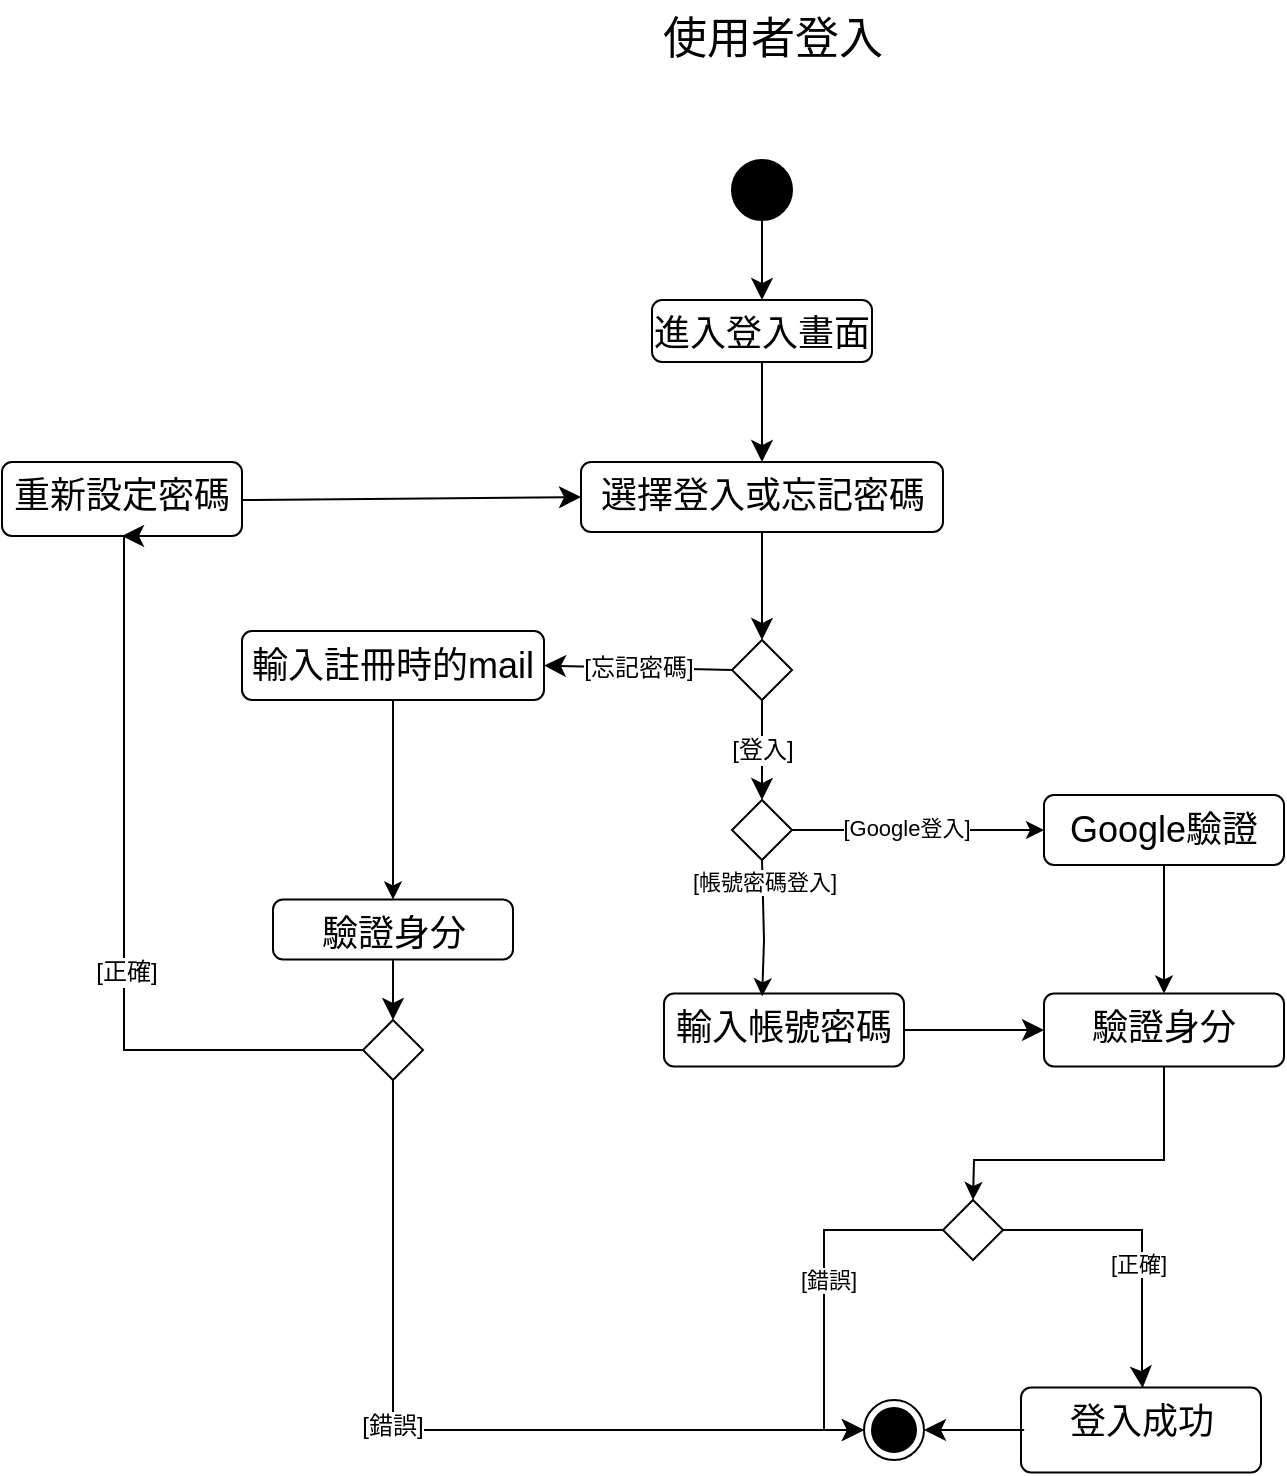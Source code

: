 <mxfile version="24.7.17" pages="2">
  <diagram name="使用者登入活動圖 (新)" id="bW6Ci9r2vK4AjPyaEHrU">
    <mxGraphModel grid="1" page="1" gridSize="10" guides="1" tooltips="1" connect="1" arrows="1" fold="1" pageScale="1" pageWidth="1169" pageHeight="826" background="none" math="0" shadow="0">
      <root>
        <mxCell id="IRmKno-1lxKD31Of2SCh-0" />
        <mxCell id="IRmKno-1lxKD31Of2SCh-1" parent="IRmKno-1lxKD31Of2SCh-0" />
        <mxCell id="IRmKno-1lxKD31Of2SCh-2" value="" style="ellipse;fillColor=strokeColor;html=1;" parent="IRmKno-1lxKD31Of2SCh-1" vertex="1">
          <mxGeometry x="454" y="210" width="30" height="30" as="geometry" />
        </mxCell>
        <mxCell id="IRmKno-1lxKD31Of2SCh-3" value="" style="endArrow=classic;html=1;rounded=0;fontSize=12;startSize=8;endSize=8;curved=1;exitX=0.5;exitY=1;exitDx=0;exitDy=0;" parent="IRmKno-1lxKD31Of2SCh-1" source="IRmKno-1lxKD31Of2SCh-2" edge="1">
          <mxGeometry width="50" height="50" relative="1" as="geometry">
            <mxPoint x="494" y="600" as="sourcePoint" />
            <mxPoint x="469" y="280" as="targetPoint" />
          </mxGeometry>
        </mxCell>
        <mxCell id="IRmKno-1lxKD31Of2SCh-4" value="&lt;span style=&quot;font-size: 18px;&quot;&gt;進入&lt;/span&gt;&lt;span style=&quot;font-size: 18px; background-color: initial;&quot;&gt;登入畫面&lt;/span&gt;" style="html=1;align=center;verticalAlign=top;rounded=1;absoluteArcSize=1;arcSize=10;dashed=0;whiteSpace=wrap;" parent="IRmKno-1lxKD31Of2SCh-1" vertex="1">
          <mxGeometry x="414" y="280" width="110" height="31" as="geometry" />
        </mxCell>
        <mxCell id="IRmKno-1lxKD31Of2SCh-5" value="" style="endArrow=classic;html=1;rounded=0;fontSize=12;startSize=8;endSize=8;curved=1;exitX=0.5;exitY=1;exitDx=0;exitDy=0;" parent="IRmKno-1lxKD31Of2SCh-1" source="IRmKno-1lxKD31Of2SCh-4" edge="1">
          <mxGeometry width="50" height="50" relative="1" as="geometry">
            <mxPoint x="494" y="581" as="sourcePoint" />
            <mxPoint x="469" y="361" as="targetPoint" />
          </mxGeometry>
        </mxCell>
        <mxCell id="IRmKno-1lxKD31Of2SCh-6" value="&lt;font style=&quot;font-size: 22px;&quot;&gt;使用者登入&lt;/font&gt;" style="text;html=1;align=center;verticalAlign=middle;resizable=0;points=[];autosize=1;strokeColor=none;fillColor=none;fontSize=16;" parent="IRmKno-1lxKD31Of2SCh-1" vertex="1">
          <mxGeometry x="409" y="130" width="130" height="40" as="geometry" />
        </mxCell>
        <mxCell id="IRmKno-1lxKD31Of2SCh-7" value="&lt;span style=&quot;font-size: 18px;&quot;&gt;選擇登入或&lt;/span&gt;&lt;span style=&quot;font-size: 18px; background-color: initial;&quot;&gt;忘記密碼&lt;/span&gt;" style="html=1;align=center;verticalAlign=top;rounded=1;absoluteArcSize=1;arcSize=10;dashed=0;whiteSpace=wrap;" parent="IRmKno-1lxKD31Of2SCh-1" vertex="1">
          <mxGeometry x="378.5" y="361" width="181" height="35" as="geometry" />
        </mxCell>
        <mxCell id="IRmKno-1lxKD31Of2SCh-8" value="" style="endArrow=classic;html=1;rounded=0;fontSize=12;startSize=8;endSize=8;curved=1;exitX=0.5;exitY=1;exitDx=0;exitDy=0;" parent="IRmKno-1lxKD31Of2SCh-1" source="IRmKno-1lxKD31Of2SCh-7" edge="1">
          <mxGeometry width="50" height="50" relative="1" as="geometry">
            <mxPoint x="699" y="455.58" as="sourcePoint" />
            <mxPoint x="469" y="450" as="targetPoint" />
          </mxGeometry>
        </mxCell>
        <mxCell id="IRmKno-1lxKD31Of2SCh-9" value="" style="rhombus;" parent="IRmKno-1lxKD31Of2SCh-1" vertex="1">
          <mxGeometry x="454" y="450" width="30" height="30" as="geometry" />
        </mxCell>
        <mxCell id="IRmKno-1lxKD31Of2SCh-10" value="" style="endArrow=classic;html=1;rounded=0;fontSize=12;startSize=8;endSize=8;curved=1;exitX=0;exitY=0.5;exitDx=0;exitDy=0;entryX=1;entryY=0.5;entryDx=0;entryDy=0;" parent="IRmKno-1lxKD31Of2SCh-1" source="IRmKno-1lxKD31Of2SCh-9" target="IRmKno-1lxKD31Of2SCh-12" edge="1">
          <mxGeometry relative="1" as="geometry">
            <mxPoint x="374" y="560" as="sourcePoint" />
            <mxPoint x="379" y="465" as="targetPoint" />
          </mxGeometry>
        </mxCell>
        <mxCell id="IRmKno-1lxKD31Of2SCh-11" value="[忘記密碼]" style="edgeLabel;resizable=0;html=1;fontSize=12;;align=center;verticalAlign=middle;" parent="IRmKno-1lxKD31Of2SCh-10" connectable="0" vertex="1">
          <mxGeometry relative="1" as="geometry" />
        </mxCell>
        <mxCell id="7hRgY-VzR9Ay2ovU3vOg-23" value="" style="edgeStyle=orthogonalEdgeStyle;rounded=0;orthogonalLoop=1;jettySize=auto;html=1;" edge="1" parent="IRmKno-1lxKD31Of2SCh-1" source="IRmKno-1lxKD31Of2SCh-12" target="IRmKno-1lxKD31Of2SCh-14">
          <mxGeometry relative="1" as="geometry" />
        </mxCell>
        <mxCell id="IRmKno-1lxKD31Of2SCh-12" value="&lt;span style=&quot;font-size: 18px;&quot;&gt;輸入註冊時&lt;/span&gt;&lt;span style=&quot;font-size: 18px; background-color: initial;&quot;&gt;的mail&lt;/span&gt;" style="html=1;align=center;verticalAlign=top;rounded=1;absoluteArcSize=1;arcSize=10;dashed=0;whiteSpace=wrap;" parent="IRmKno-1lxKD31Of2SCh-1" vertex="1">
          <mxGeometry x="209" y="445.5" width="151" height="34.5" as="geometry" />
        </mxCell>
        <mxCell id="IRmKno-1lxKD31Of2SCh-14" value="&lt;span style=&quot;font-size: 18px;&quot;&gt;驗證身分&lt;/span&gt;" style="html=1;align=center;verticalAlign=top;rounded=1;absoluteArcSize=1;arcSize=10;dashed=0;whiteSpace=wrap;" parent="IRmKno-1lxKD31Of2SCh-1" vertex="1">
          <mxGeometry x="224.5" y="579.75" width="120" height="30" as="geometry" />
        </mxCell>
        <mxCell id="IRmKno-1lxKD31Of2SCh-15" value="" style="endArrow=classic;html=1;rounded=0;fontSize=12;startSize=8;endSize=8;curved=1;exitX=0.5;exitY=1;exitDx=0;exitDy=0;entryX=0.5;entryY=0;entryDx=0;entryDy=0;" parent="IRmKno-1lxKD31Of2SCh-1" source="IRmKno-1lxKD31Of2SCh-14" edge="1" target="IRmKno-1lxKD31Of2SCh-16">
          <mxGeometry width="50" height="50" relative="1" as="geometry">
            <mxPoint x="199" y="730" as="sourcePoint" />
            <mxPoint x="149" y="550" as="targetPoint" />
          </mxGeometry>
        </mxCell>
        <mxCell id="IRmKno-1lxKD31Of2SCh-16" value="" style="rhombus;" parent="IRmKno-1lxKD31Of2SCh-1" vertex="1">
          <mxGeometry x="269.5" y="640" width="30" height="30" as="geometry" />
        </mxCell>
        <mxCell id="IRmKno-1lxKD31Of2SCh-17" value="" style="edgeStyle=segmentEdgeStyle;endArrow=classic;html=1;curved=0;rounded=0;endSize=8;startSize=8;sourcePerimeterSpacing=0;targetPerimeterSpacing=0;fontSize=12;exitX=0.5;exitY=1;exitDx=0;exitDy=0;entryX=0;entryY=0.5;entryDx=0;entryDy=0;" parent="IRmKno-1lxKD31Of2SCh-1" source="IRmKno-1lxKD31Of2SCh-16" target="IRmKno-1lxKD31Of2SCh-34" edge="1">
          <mxGeometry width="140" relative="1" as="geometry">
            <mxPoint x="400" y="877" as="sourcePoint" />
            <mxPoint x="434.0" y="760" as="targetPoint" />
            <Array as="points">
              <mxPoint x="285" y="845" />
            </Array>
          </mxGeometry>
        </mxCell>
        <mxCell id="IRmKno-1lxKD31Of2SCh-18" value="[錯誤]" style="edgeLabel;html=1;align=center;verticalAlign=middle;resizable=0;points=[];fontSize=12;" parent="IRmKno-1lxKD31Of2SCh-17" connectable="0" vertex="1">
          <mxGeometry x="-0.16" y="-1" relative="1" as="geometry">
            <mxPoint as="offset" />
          </mxGeometry>
        </mxCell>
        <mxCell id="IRmKno-1lxKD31Of2SCh-19" value="&lt;span style=&quot;font-size: 18px;&quot;&gt;重新&lt;/span&gt;&lt;span style=&quot;font-size: 18px; background-color: initial;&quot;&gt;設定密碼&lt;/span&gt;" style="html=1;align=center;verticalAlign=top;rounded=1;absoluteArcSize=1;arcSize=10;dashed=0;whiteSpace=wrap;" parent="IRmKno-1lxKD31Of2SCh-1" vertex="1">
          <mxGeometry x="89" y="361" width="120" height="37" as="geometry" />
        </mxCell>
        <mxCell id="IRmKno-1lxKD31Of2SCh-20" value="" style="edgeStyle=segmentEdgeStyle;endArrow=classic;html=1;curved=0;rounded=0;endSize=8;startSize=8;sourcePerimeterSpacing=0;targetPerimeterSpacing=0;fontSize=12;exitX=0;exitY=0.5;exitDx=0;exitDy=0;entryX=0.5;entryY=1;entryDx=0;entryDy=0;" parent="IRmKno-1lxKD31Of2SCh-1" source="IRmKno-1lxKD31Of2SCh-16" target="IRmKno-1lxKD31Of2SCh-19" edge="1">
          <mxGeometry width="140" relative="1" as="geometry">
            <mxPoint x="-81" y="564.5" as="sourcePoint" />
            <mxPoint x="110" y="400" as="targetPoint" />
            <Array as="points">
              <mxPoint x="150" y="655" />
              <mxPoint x="150" y="398" />
            </Array>
          </mxGeometry>
        </mxCell>
        <mxCell id="IRmKno-1lxKD31Of2SCh-21" value="[正確]" style="edgeLabel;html=1;align=center;verticalAlign=middle;resizable=0;points=[];fontSize=12;" parent="IRmKno-1lxKD31Of2SCh-20" connectable="0" vertex="1">
          <mxGeometry x="-0.16" y="-1" relative="1" as="geometry">
            <mxPoint as="offset" />
          </mxGeometry>
        </mxCell>
        <mxCell id="IRmKno-1lxKD31Of2SCh-22" value="" style="endArrow=classic;html=1;rounded=0;fontSize=12;startSize=8;endSize=8;curved=1;entryX=0;entryY=0.5;entryDx=0;entryDy=0;" parent="IRmKno-1lxKD31Of2SCh-1" target="IRmKno-1lxKD31Of2SCh-7" edge="1">
          <mxGeometry width="50" height="50" relative="1" as="geometry">
            <mxPoint x="209" y="380" as="sourcePoint" />
            <mxPoint x="259" y="330" as="targetPoint" />
          </mxGeometry>
        </mxCell>
        <mxCell id="IRmKno-1lxKD31Of2SCh-23" value="" style="endArrow=classic;html=1;rounded=0;fontSize=12;startSize=8;endSize=8;curved=1;exitX=0.5;exitY=1;exitDx=0;exitDy=0;entryX=0.5;entryY=0;entryDx=0;entryDy=0;" parent="IRmKno-1lxKD31Of2SCh-1" source="IRmKno-1lxKD31Of2SCh-9" edge="1" target="e-2MvO-mP0tPNGJkLi_2-0">
          <mxGeometry relative="1" as="geometry">
            <mxPoint x="470" y="500" as="sourcePoint" />
            <mxPoint x="555" y="500" as="targetPoint" />
          </mxGeometry>
        </mxCell>
        <mxCell id="IRmKno-1lxKD31Of2SCh-24" value="[登入]" style="edgeLabel;resizable=0;html=1;fontSize=12;;align=center;verticalAlign=middle;" parent="IRmKno-1lxKD31Of2SCh-23" connectable="0" vertex="1">
          <mxGeometry relative="1" as="geometry" />
        </mxCell>
        <mxCell id="IRmKno-1lxKD31Of2SCh-27" value="&lt;span style=&quot;font-size: 18px;&quot;&gt;輸入&lt;/span&gt;&lt;span style=&quot;font-size: 18px; background-color: initial;&quot;&gt;帳號密碼&lt;/span&gt;" style="html=1;align=center;verticalAlign=top;rounded=1;absoluteArcSize=1;arcSize=10;dashed=0;whiteSpace=wrap;" parent="IRmKno-1lxKD31Of2SCh-1" vertex="1">
          <mxGeometry x="420" y="626.75" width="120" height="36.5" as="geometry" />
        </mxCell>
        <mxCell id="IRmKno-1lxKD31Of2SCh-32" value="&lt;span style=&quot;font-size: 18px;&quot;&gt;登入成功&lt;/span&gt;" style="html=1;align=center;verticalAlign=top;rounded=1;absoluteArcSize=1;arcSize=10;dashed=0;whiteSpace=wrap;" vertex="1" parent="IRmKno-1lxKD31Of2SCh-1">
          <mxGeometry x="598.5" y="823.75" width="120" height="42.5" as="geometry" />
        </mxCell>
        <mxCell id="IRmKno-1lxKD31Of2SCh-33" value="" style="endArrow=classic;html=1;rounded=0;fontSize=12;startSize=8;endSize=8;curved=1;exitX=0.013;exitY=0.5;exitDx=0;exitDy=0;entryX=1;entryY=0.5;entryDx=0;entryDy=0;exitPerimeter=0;" edge="1" parent="IRmKno-1lxKD31Of2SCh-1" source="IRmKno-1lxKD31Of2SCh-32" target="IRmKno-1lxKD31Of2SCh-34">
          <mxGeometry width="50" height="50" relative="1" as="geometry">
            <mxPoint x="598.5" y="850" as="sourcePoint" />
            <mxPoint x="598.5" y="887.5" as="targetPoint" />
          </mxGeometry>
        </mxCell>
        <mxCell id="IRmKno-1lxKD31Of2SCh-34" value="" style="ellipse;html=1;shape=endState;fillColor=strokeColor;" vertex="1" parent="IRmKno-1lxKD31Of2SCh-1">
          <mxGeometry x="520" y="830" width="30" height="30" as="geometry" />
        </mxCell>
        <mxCell id="e-2MvO-mP0tPNGJkLi_2-0" value="" style="rhombus;" vertex="1" parent="IRmKno-1lxKD31Of2SCh-1">
          <mxGeometry x="454" y="530" width="30" height="30" as="geometry" />
        </mxCell>
        <mxCell id="e-2MvO-mP0tPNGJkLi_2-1" value="" style="endArrow=classic;html=1;rounded=0;exitX=1;exitY=0.5;exitDx=0;exitDy=0;entryX=0;entryY=0.5;entryDx=0;entryDy=0;" edge="1" parent="IRmKno-1lxKD31Of2SCh-1" source="e-2MvO-mP0tPNGJkLi_2-0" target="e-2MvO-mP0tPNGJkLi_2-6">
          <mxGeometry width="50" height="50" relative="1" as="geometry">
            <mxPoint x="599" y="465.05" as="sourcePoint" />
            <mxPoint x="633.81" y="403.25" as="targetPoint" />
            <Array as="points">
              <mxPoint x="520" y="545" />
            </Array>
          </mxGeometry>
        </mxCell>
        <mxCell id="e-2MvO-mP0tPNGJkLi_2-2" value="[Google登入]" style="edgeLabel;html=1;align=center;verticalAlign=middle;resizable=0;points=[];" connectable="0" vertex="1" parent="e-2MvO-mP0tPNGJkLi_2-1">
          <mxGeometry x="-0.434" relative="1" as="geometry">
            <mxPoint x="21" y="-1" as="offset" />
          </mxGeometry>
        </mxCell>
        <mxCell id="e-2MvO-mP0tPNGJkLi_2-3" value="" style="endArrow=classic;html=1;rounded=0;exitX=0.5;exitY=1;exitDx=0;exitDy=0;entryX=0.409;entryY=0.038;entryDx=0;entryDy=0;entryPerimeter=0;" edge="1" parent="IRmKno-1lxKD31Of2SCh-1" source="e-2MvO-mP0tPNGJkLi_2-0" target="IRmKno-1lxKD31Of2SCh-27">
          <mxGeometry width="50" height="50" relative="1" as="geometry">
            <mxPoint x="583" y="559" as="sourcePoint" />
            <mxPoint x="629" y="510" as="targetPoint" />
            <Array as="points">
              <mxPoint x="470" y="600" />
            </Array>
          </mxGeometry>
        </mxCell>
        <mxCell id="e-2MvO-mP0tPNGJkLi_2-5" value="[帳號密碼登入]" style="edgeLabel;html=1;align=center;verticalAlign=middle;resizable=0;points=[];" connectable="0" vertex="1" parent="e-2MvO-mP0tPNGJkLi_2-3">
          <mxGeometry x="-0.671" relative="1" as="geometry">
            <mxPoint as="offset" />
          </mxGeometry>
        </mxCell>
        <mxCell id="e-2MvO-mP0tPNGJkLi_2-6" value="&lt;span style=&quot;font-size: 18px;&quot;&gt;Google驗證&lt;/span&gt;" style="html=1;align=center;verticalAlign=top;rounded=1;absoluteArcSize=1;arcSize=10;dashed=0;whiteSpace=wrap;" vertex="1" parent="IRmKno-1lxKD31Of2SCh-1">
          <mxGeometry x="610" y="527.5" width="120" height="35" as="geometry" />
        </mxCell>
        <mxCell id="7hRgY-VzR9Ay2ovU3vOg-1" value="" style="rhombus;" vertex="1" parent="IRmKno-1lxKD31Of2SCh-1">
          <mxGeometry x="559.5" y="730" width="30" height="30" as="geometry" />
        </mxCell>
        <mxCell id="7hRgY-VzR9Ay2ovU3vOg-9" value="" style="edgeStyle=segmentEdgeStyle;endArrow=classic;html=1;curved=0;rounded=0;endSize=8;startSize=8;sourcePerimeterSpacing=0;targetPerimeterSpacing=0;entryX=0;entryY=0.5;entryDx=0;entryDy=0;exitX=1;exitY=0.5;exitDx=0;exitDy=0;" edge="1" parent="IRmKno-1lxKD31Of2SCh-1" source="IRmKno-1lxKD31Of2SCh-27" target="7hRgY-VzR9Ay2ovU3vOg-17">
          <mxGeometry width="100" relative="1" as="geometry">
            <mxPoint x="752" y="617" as="sourcePoint" />
            <mxPoint x="799" y="480" as="targetPoint" />
            <Array as="points">
              <mxPoint x="610" y="645" />
            </Array>
          </mxGeometry>
        </mxCell>
        <mxCell id="7hRgY-VzR9Ay2ovU3vOg-10" value="" style="edgeStyle=segmentEdgeStyle;endArrow=classic;html=1;curved=0;rounded=0;endSize=8;startSize=8;sourcePerimeterSpacing=0;targetPerimeterSpacing=0;exitX=1;exitY=0.5;exitDx=0;exitDy=0;entryX=0.507;entryY=0.005;entryDx=0;entryDy=0;entryPerimeter=0;" edge="1" parent="IRmKno-1lxKD31Of2SCh-1" source="7hRgY-VzR9Ay2ovU3vOg-1" target="IRmKno-1lxKD31Of2SCh-32">
          <mxGeometry width="100" relative="1" as="geometry">
            <mxPoint x="598.5" y="745.25" as="sourcePoint" />
            <mxPoint x="710" y="800" as="targetPoint" />
            <Array as="points">
              <mxPoint x="659" y="745" />
              <mxPoint x="659" y="820" />
              <mxPoint x="659" y="820" />
            </Array>
          </mxGeometry>
        </mxCell>
        <mxCell id="7hRgY-VzR9Ay2ovU3vOg-12" value="[正確]" style="edgeLabel;html=1;align=center;verticalAlign=middle;resizable=0;points=[];" connectable="0" vertex="1" parent="7hRgY-VzR9Ay2ovU3vOg-10">
          <mxGeometry x="0.165" y="-2" relative="1" as="geometry">
            <mxPoint as="offset" />
          </mxGeometry>
        </mxCell>
        <mxCell id="7hRgY-VzR9Ay2ovU3vOg-17" value="&lt;span style=&quot;font-size: 18px;&quot;&gt;驗證身分&lt;/span&gt;" style="html=1;align=center;verticalAlign=top;rounded=1;absoluteArcSize=1;arcSize=10;dashed=0;whiteSpace=wrap;" vertex="1" parent="IRmKno-1lxKD31Of2SCh-1">
          <mxGeometry x="610" y="626.75" width="120" height="36.5" as="geometry" />
        </mxCell>
        <mxCell id="7hRgY-VzR9Ay2ovU3vOg-18" value="" style="endArrow=classic;html=1;rounded=0;entryX=0.5;entryY=0;entryDx=0;entryDy=0;exitX=0.5;exitY=1;exitDx=0;exitDy=0;" edge="1" parent="IRmKno-1lxKD31Of2SCh-1" source="e-2MvO-mP0tPNGJkLi_2-6" target="7hRgY-VzR9Ay2ovU3vOg-17">
          <mxGeometry width="50" height="50" relative="1" as="geometry">
            <mxPoint x="823.5" y="462" as="sourcePoint" />
            <mxPoint x="873.5" y="412" as="targetPoint" />
          </mxGeometry>
        </mxCell>
        <mxCell id="7hRgY-VzR9Ay2ovU3vOg-19" value="" style="endArrow=classic;html=1;rounded=0;exitX=0.5;exitY=1;exitDx=0;exitDy=0;entryX=0.5;entryY=0;entryDx=0;entryDy=0;" edge="1" parent="IRmKno-1lxKD31Of2SCh-1" source="7hRgY-VzR9Ay2ovU3vOg-17" target="7hRgY-VzR9Ay2ovU3vOg-1">
          <mxGeometry width="50" height="50" relative="1" as="geometry">
            <mxPoint x="671.75" y="690" as="sourcePoint" />
            <mxPoint x="570" y="710" as="targetPoint" />
            <Array as="points">
              <mxPoint x="670" y="710" />
              <mxPoint x="575" y="710" />
            </Array>
          </mxGeometry>
        </mxCell>
        <mxCell id="7hRgY-VzR9Ay2ovU3vOg-20" value="" style="edgeStyle=segmentEdgeStyle;endArrow=classic;html=1;curved=0;rounded=0;endSize=8;startSize=8;sourcePerimeterSpacing=0;targetPerimeterSpacing=0;entryX=0;entryY=0.5;entryDx=0;entryDy=0;" edge="1" parent="IRmKno-1lxKD31Of2SCh-1" target="IRmKno-1lxKD31Of2SCh-34">
          <mxGeometry width="100" relative="1" as="geometry">
            <mxPoint x="560" y="745" as="sourcePoint" />
            <mxPoint x="301.5" y="654.25" as="targetPoint" />
            <Array as="points">
              <mxPoint x="500" y="745" />
              <mxPoint x="500" y="845" />
            </Array>
          </mxGeometry>
        </mxCell>
        <mxCell id="7hRgY-VzR9Ay2ovU3vOg-21" value="[錯誤]" style="edgeLabel;html=1;align=center;verticalAlign=middle;resizable=0;points=[];" connectable="0" vertex="1" parent="7hRgY-VzR9Ay2ovU3vOg-20">
          <mxGeometry x="-0.061" y="2" relative="1" as="geometry">
            <mxPoint as="offset" />
          </mxGeometry>
        </mxCell>
      </root>
    </mxGraphModel>
  </diagram>
  <diagram name="使用者註冊活動圖" id="xk3s4cjPioBTT8p6njSb">
    <mxGraphModel grid="1" page="1" gridSize="10" guides="1" tooltips="1" connect="1" arrows="1" fold="1" pageScale="1" pageWidth="1169" pageHeight="826" background="none" math="0" shadow="0">
      <root>
        <mxCell id="yRLAEtPfdezK3DC8_HjQ-0" />
        <mxCell id="yRLAEtPfdezK3DC8_HjQ-1" parent="yRLAEtPfdezK3DC8_HjQ-0" />
        <mxCell id="yRLAEtPfdezK3DC8_HjQ-2" value="" style="ellipse;fillColor=strokeColor;html=1;" vertex="1" parent="yRLAEtPfdezK3DC8_HjQ-1">
          <mxGeometry x="490" y="200" width="30" height="30" as="geometry" />
        </mxCell>
        <mxCell id="yRLAEtPfdezK3DC8_HjQ-3" value="" style="endArrow=classic;html=1;rounded=0;fontSize=12;startSize=8;endSize=8;curved=1;exitX=0.5;exitY=1;exitDx=0;exitDy=0;" edge="1" parent="yRLAEtPfdezK3DC8_HjQ-1" source="yRLAEtPfdezK3DC8_HjQ-2">
          <mxGeometry width="50" height="50" relative="1" as="geometry">
            <mxPoint x="530" y="590" as="sourcePoint" />
            <mxPoint x="505" y="270" as="targetPoint" />
          </mxGeometry>
        </mxCell>
        <mxCell id="yRLAEtPfdezK3DC8_HjQ-4" value="&lt;span style=&quot;font-size: 18px;&quot;&gt;進入&lt;/span&gt;&lt;div&gt;&lt;span style=&quot;font-size: 18px;&quot;&gt;註冊畫面&lt;/span&gt;&lt;/div&gt;" style="html=1;align=center;verticalAlign=top;rounded=1;absoluteArcSize=1;arcSize=10;dashed=0;whiteSpace=wrap;" vertex="1" parent="yRLAEtPfdezK3DC8_HjQ-1">
          <mxGeometry x="450" y="270" width="110" height="50" as="geometry" />
        </mxCell>
        <mxCell id="yRLAEtPfdezK3DC8_HjQ-5" value="" style="endArrow=classic;html=1;rounded=0;fontSize=12;startSize=8;endSize=8;curved=1;exitX=0.5;exitY=1;exitDx=0;exitDy=0;" edge="1" parent="yRLAEtPfdezK3DC8_HjQ-1" source="yRLAEtPfdezK3DC8_HjQ-4">
          <mxGeometry width="50" height="50" relative="1" as="geometry">
            <mxPoint x="530" y="590" as="sourcePoint" />
            <mxPoint x="505" y="370" as="targetPoint" />
          </mxGeometry>
        </mxCell>
        <mxCell id="yRLAEtPfdezK3DC8_HjQ-8" value="&lt;span style=&quot;font-size: 18px;&quot;&gt;輸入&lt;/span&gt;&lt;div&gt;&lt;span style=&quot;font-size: 18px;&quot;&gt;會員資料&lt;/span&gt;&lt;/div&gt;" style="html=1;align=center;verticalAlign=top;rounded=1;absoluteArcSize=1;arcSize=10;dashed=0;whiteSpace=wrap;" vertex="1" parent="yRLAEtPfdezK3DC8_HjQ-1">
          <mxGeometry x="450" y="370" width="110" height="55" as="geometry" />
        </mxCell>
        <mxCell id="yRLAEtPfdezK3DC8_HjQ-12" value="&lt;font style=&quot;font-size: 22px;&quot;&gt;使用者註冊&lt;/font&gt;" style="text;html=1;align=center;verticalAlign=middle;resizable=0;points=[];autosize=1;strokeColor=none;fillColor=none;fontSize=16;" vertex="1" parent="yRLAEtPfdezK3DC8_HjQ-1">
          <mxGeometry x="450" y="150" width="130" height="40" as="geometry" />
        </mxCell>
        <mxCell id="yRLAEtPfdezK3DC8_HjQ-13" value="" style="endArrow=none;dashed=1;html=1;dashPattern=1 3;strokeWidth=2;rounded=0;fontSize=12;startSize=8;endSize=8;curved=1;entryX=1;entryY=0.5;entryDx=0;entryDy=0;exitX=0;exitY=0.5;exitDx=0;exitDy=0;exitPerimeter=0;" edge="1" parent="yRLAEtPfdezK3DC8_HjQ-1" source="yRLAEtPfdezK3DC8_HjQ-14" target="yRLAEtPfdezK3DC8_HjQ-8">
          <mxGeometry width="50" height="50" relative="1" as="geometry">
            <mxPoint x="570" y="540" as="sourcePoint" />
            <mxPoint x="570" y="490" as="targetPoint" />
          </mxGeometry>
        </mxCell>
        <mxCell id="yRLAEtPfdezK3DC8_HjQ-14" value="&lt;div&gt;使用者名稱&lt;/div&gt;信箱(帳號)&lt;div&gt;密碼&lt;/div&gt;" style="shape=note2;boundedLbl=1;whiteSpace=wrap;html=1;size=18;verticalAlign=top;align=center;" vertex="1" parent="yRLAEtPfdezK3DC8_HjQ-1">
          <mxGeometry x="640" y="357.5" width="120" height="80" as="geometry" />
        </mxCell>
        <mxCell id="yRLAEtPfdezK3DC8_HjQ-15" value="" style="endArrow=classic;html=1;rounded=0;fontSize=12;startSize=8;endSize=8;curved=1;exitX=0.5;exitY=1;exitDx=0;exitDy=0;entryX=0.5;entryY=0;entryDx=0;entryDy=0;" edge="1" parent="yRLAEtPfdezK3DC8_HjQ-1" source="yRLAEtPfdezK3DC8_HjQ-8" target="yRLAEtPfdezK3DC8_HjQ-16">
          <mxGeometry width="50" height="50" relative="1" as="geometry">
            <mxPoint x="370" y="570" as="sourcePoint" />
            <mxPoint x="335" y="550" as="targetPoint" />
          </mxGeometry>
        </mxCell>
        <mxCell id="yRLAEtPfdezK3DC8_HjQ-16" value="&lt;span style=&quot;font-size: 18px;&quot;&gt;驗證會員資料&lt;/span&gt;" style="html=1;align=center;verticalAlign=top;rounded=1;absoluteArcSize=1;arcSize=10;dashed=0;whiteSpace=wrap;" vertex="1" parent="yRLAEtPfdezK3DC8_HjQ-1">
          <mxGeometry x="450" y="500" width="110" height="40" as="geometry" />
        </mxCell>
        <mxCell id="yRLAEtPfdezK3DC8_HjQ-17" value="" style="endArrow=classic;html=1;rounded=0;fontSize=12;startSize=8;endSize=8;curved=1;exitX=0.5;exitY=1;exitDx=0;exitDy=0;entryX=0.5;entryY=0;entryDx=0;entryDy=0;" edge="1" parent="yRLAEtPfdezK3DC8_HjQ-1" source="yRLAEtPfdezK3DC8_HjQ-16" target="yRLAEtPfdezK3DC8_HjQ-18">
          <mxGeometry width="50" height="50" relative="1" as="geometry">
            <mxPoint x="370" y="670" as="sourcePoint" />
            <mxPoint x="335" y="630" as="targetPoint" />
          </mxGeometry>
        </mxCell>
        <mxCell id="yRLAEtPfdezK3DC8_HjQ-18" value="" style="rhombus;" vertex="1" parent="yRLAEtPfdezK3DC8_HjQ-1">
          <mxGeometry x="490" y="580" width="30" height="30" as="geometry" />
        </mxCell>
        <mxCell id="yRLAEtPfdezK3DC8_HjQ-21" value="" style="endArrow=classic;html=1;rounded=0;fontSize=12;startSize=8;endSize=8;curved=1;exitX=0.5;exitY=1;exitDx=0;exitDy=0;entryX=0.5;entryY=0;entryDx=0;entryDy=0;" edge="1" parent="yRLAEtPfdezK3DC8_HjQ-1" source="yRLAEtPfdezK3DC8_HjQ-18" target="yRLAEtPfdezK3DC8_HjQ-25">
          <mxGeometry relative="1" as="geometry">
            <mxPoint x="340" y="690" as="sourcePoint" />
            <mxPoint x="335" y="720" as="targetPoint" />
          </mxGeometry>
        </mxCell>
        <mxCell id="yRLAEtPfdezK3DC8_HjQ-22" value="[正確]" style="edgeLabel;resizable=0;html=1;fontSize=12;;align=center;verticalAlign=middle;" connectable="0" vertex="1" parent="yRLAEtPfdezK3DC8_HjQ-21">
          <mxGeometry relative="1" as="geometry" />
        </mxCell>
        <mxCell id="yRLAEtPfdezK3DC8_HjQ-23" value="" style="edgeStyle=segmentEdgeStyle;endArrow=classic;html=1;curved=0;rounded=0;endSize=8;startSize=8;sourcePerimeterSpacing=0;targetPerimeterSpacing=0;fontSize=12;exitX=0;exitY=0.5;exitDx=0;exitDy=0;" edge="1" parent="yRLAEtPfdezK3DC8_HjQ-1" source="yRLAEtPfdezK3DC8_HjQ-18">
          <mxGeometry width="140" relative="1" as="geometry">
            <mxPoint x="460" y="574.5" as="sourcePoint" />
            <mxPoint x="450" y="400" as="targetPoint" />
            <Array as="points">
              <mxPoint x="330" y="595" />
              <mxPoint x="330" y="400" />
              <mxPoint x="450" y="400" />
            </Array>
          </mxGeometry>
        </mxCell>
        <mxCell id="yRLAEtPfdezK3DC8_HjQ-24" value="[錯誤]" style="edgeLabel;html=1;align=center;verticalAlign=middle;resizable=0;points=[];fontSize=12;" vertex="1" connectable="0" parent="yRLAEtPfdezK3DC8_HjQ-23">
          <mxGeometry x="-0.682" y="1" relative="1" as="geometry">
            <mxPoint as="offset" />
          </mxGeometry>
        </mxCell>
        <mxCell id="yRLAEtPfdezK3DC8_HjQ-25" value="&lt;span style=&quot;font-size: 18px;&quot;&gt;註冊成功&lt;/span&gt;" style="html=1;align=center;verticalAlign=top;rounded=1;absoluteArcSize=1;arcSize=10;dashed=0;whiteSpace=wrap;" vertex="1" parent="yRLAEtPfdezK3DC8_HjQ-1">
          <mxGeometry x="450" y="690" width="110" height="40" as="geometry" />
        </mxCell>
        <mxCell id="RFe_h0FO9p7eM0ZmH73--0" value="" style="endArrow=classic;html=1;rounded=0;fontSize=12;startSize=8;endSize=8;curved=1;" edge="1" parent="yRLAEtPfdezK3DC8_HjQ-1">
          <mxGeometry width="50" height="50" relative="1" as="geometry">
            <mxPoint x="560" y="710" as="sourcePoint" />
            <mxPoint x="610" y="710" as="targetPoint" />
          </mxGeometry>
        </mxCell>
        <mxCell id="RFe_h0FO9p7eM0ZmH73--1" value="&lt;span style=&quot;font-size: 18px;&quot;&gt;進入登入畫面&lt;/span&gt;" style="html=1;align=center;verticalAlign=top;rounded=1;absoluteArcSize=1;arcSize=10;dashed=0;whiteSpace=wrap;" vertex="1" parent="yRLAEtPfdezK3DC8_HjQ-1">
          <mxGeometry x="610" y="690" width="120" height="40" as="geometry" />
        </mxCell>
        <mxCell id="RFe_h0FO9p7eM0ZmH73--2" value="" style="endArrow=classic;html=1;rounded=0;fontSize=12;startSize=8;endSize=8;curved=1;" edge="1" parent="yRLAEtPfdezK3DC8_HjQ-1">
          <mxGeometry width="50" height="50" relative="1" as="geometry">
            <mxPoint x="730" y="710" as="sourcePoint" />
            <mxPoint x="780" y="710" as="targetPoint" />
          </mxGeometry>
        </mxCell>
        <mxCell id="RFe_h0FO9p7eM0ZmH73--3" value="" style="ellipse;html=1;shape=endState;fillColor=strokeColor;" vertex="1" parent="yRLAEtPfdezK3DC8_HjQ-1">
          <mxGeometry x="780" y="695" width="30" height="30" as="geometry" />
        </mxCell>
      </root>
    </mxGraphModel>
  </diagram>
</mxfile>
